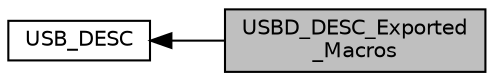 digraph "USBD_DESC_Exported_Macros"
{
  edge [fontname="Helvetica",fontsize="10",labelfontname="Helvetica",labelfontsize="10"];
  node [fontname="Helvetica",fontsize="10",shape=record];
  rankdir=LR;
  Node1 [label="USB_DESC",height=0.2,width=0.4,color="black", fillcolor="white", style="filled",URL="$group___u_s_b___d_e_s_c.html",tooltip="general defines for the usb device library file "];
  Node0 [label="USBD_DESC_Exported\l_Macros",height=0.2,width=0.4,color="black", fillcolor="grey75", style="filled", fontcolor="black"];
  Node1->Node0 [shape=plaintext, dir="back", style="solid"];
}
